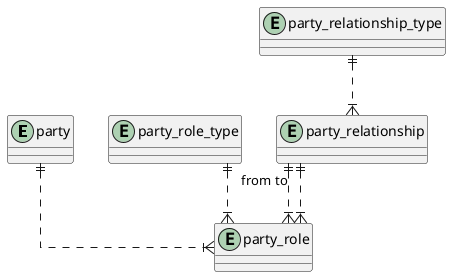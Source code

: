 @startuml
' hide the spot
' hide circle

' avoid problems with angled crows feet
skinparam linetype ortho

' Define only the entities used in this diagram
entity party {}
entity party_role {}
entity party_role_type {}
entity party_relationship {}
entity party_relationship_type {}

party ||..|{ party_role
party_role_type ||..|{ party_role
party_relationship "from"  ||..|{ party_role
party_relationship "to"  ||..|{ party_role
party_relationship_type ||..|{ party_relationship
@enduml
